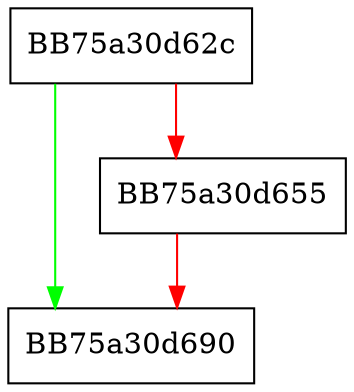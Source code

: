digraph _Change_array {
  node [shape="box"];
  graph [splines=ortho];
  BB75a30d62c -> BB75a30d690 [color="green"];
  BB75a30d62c -> BB75a30d655 [color="red"];
  BB75a30d655 -> BB75a30d690 [color="red"];
}
